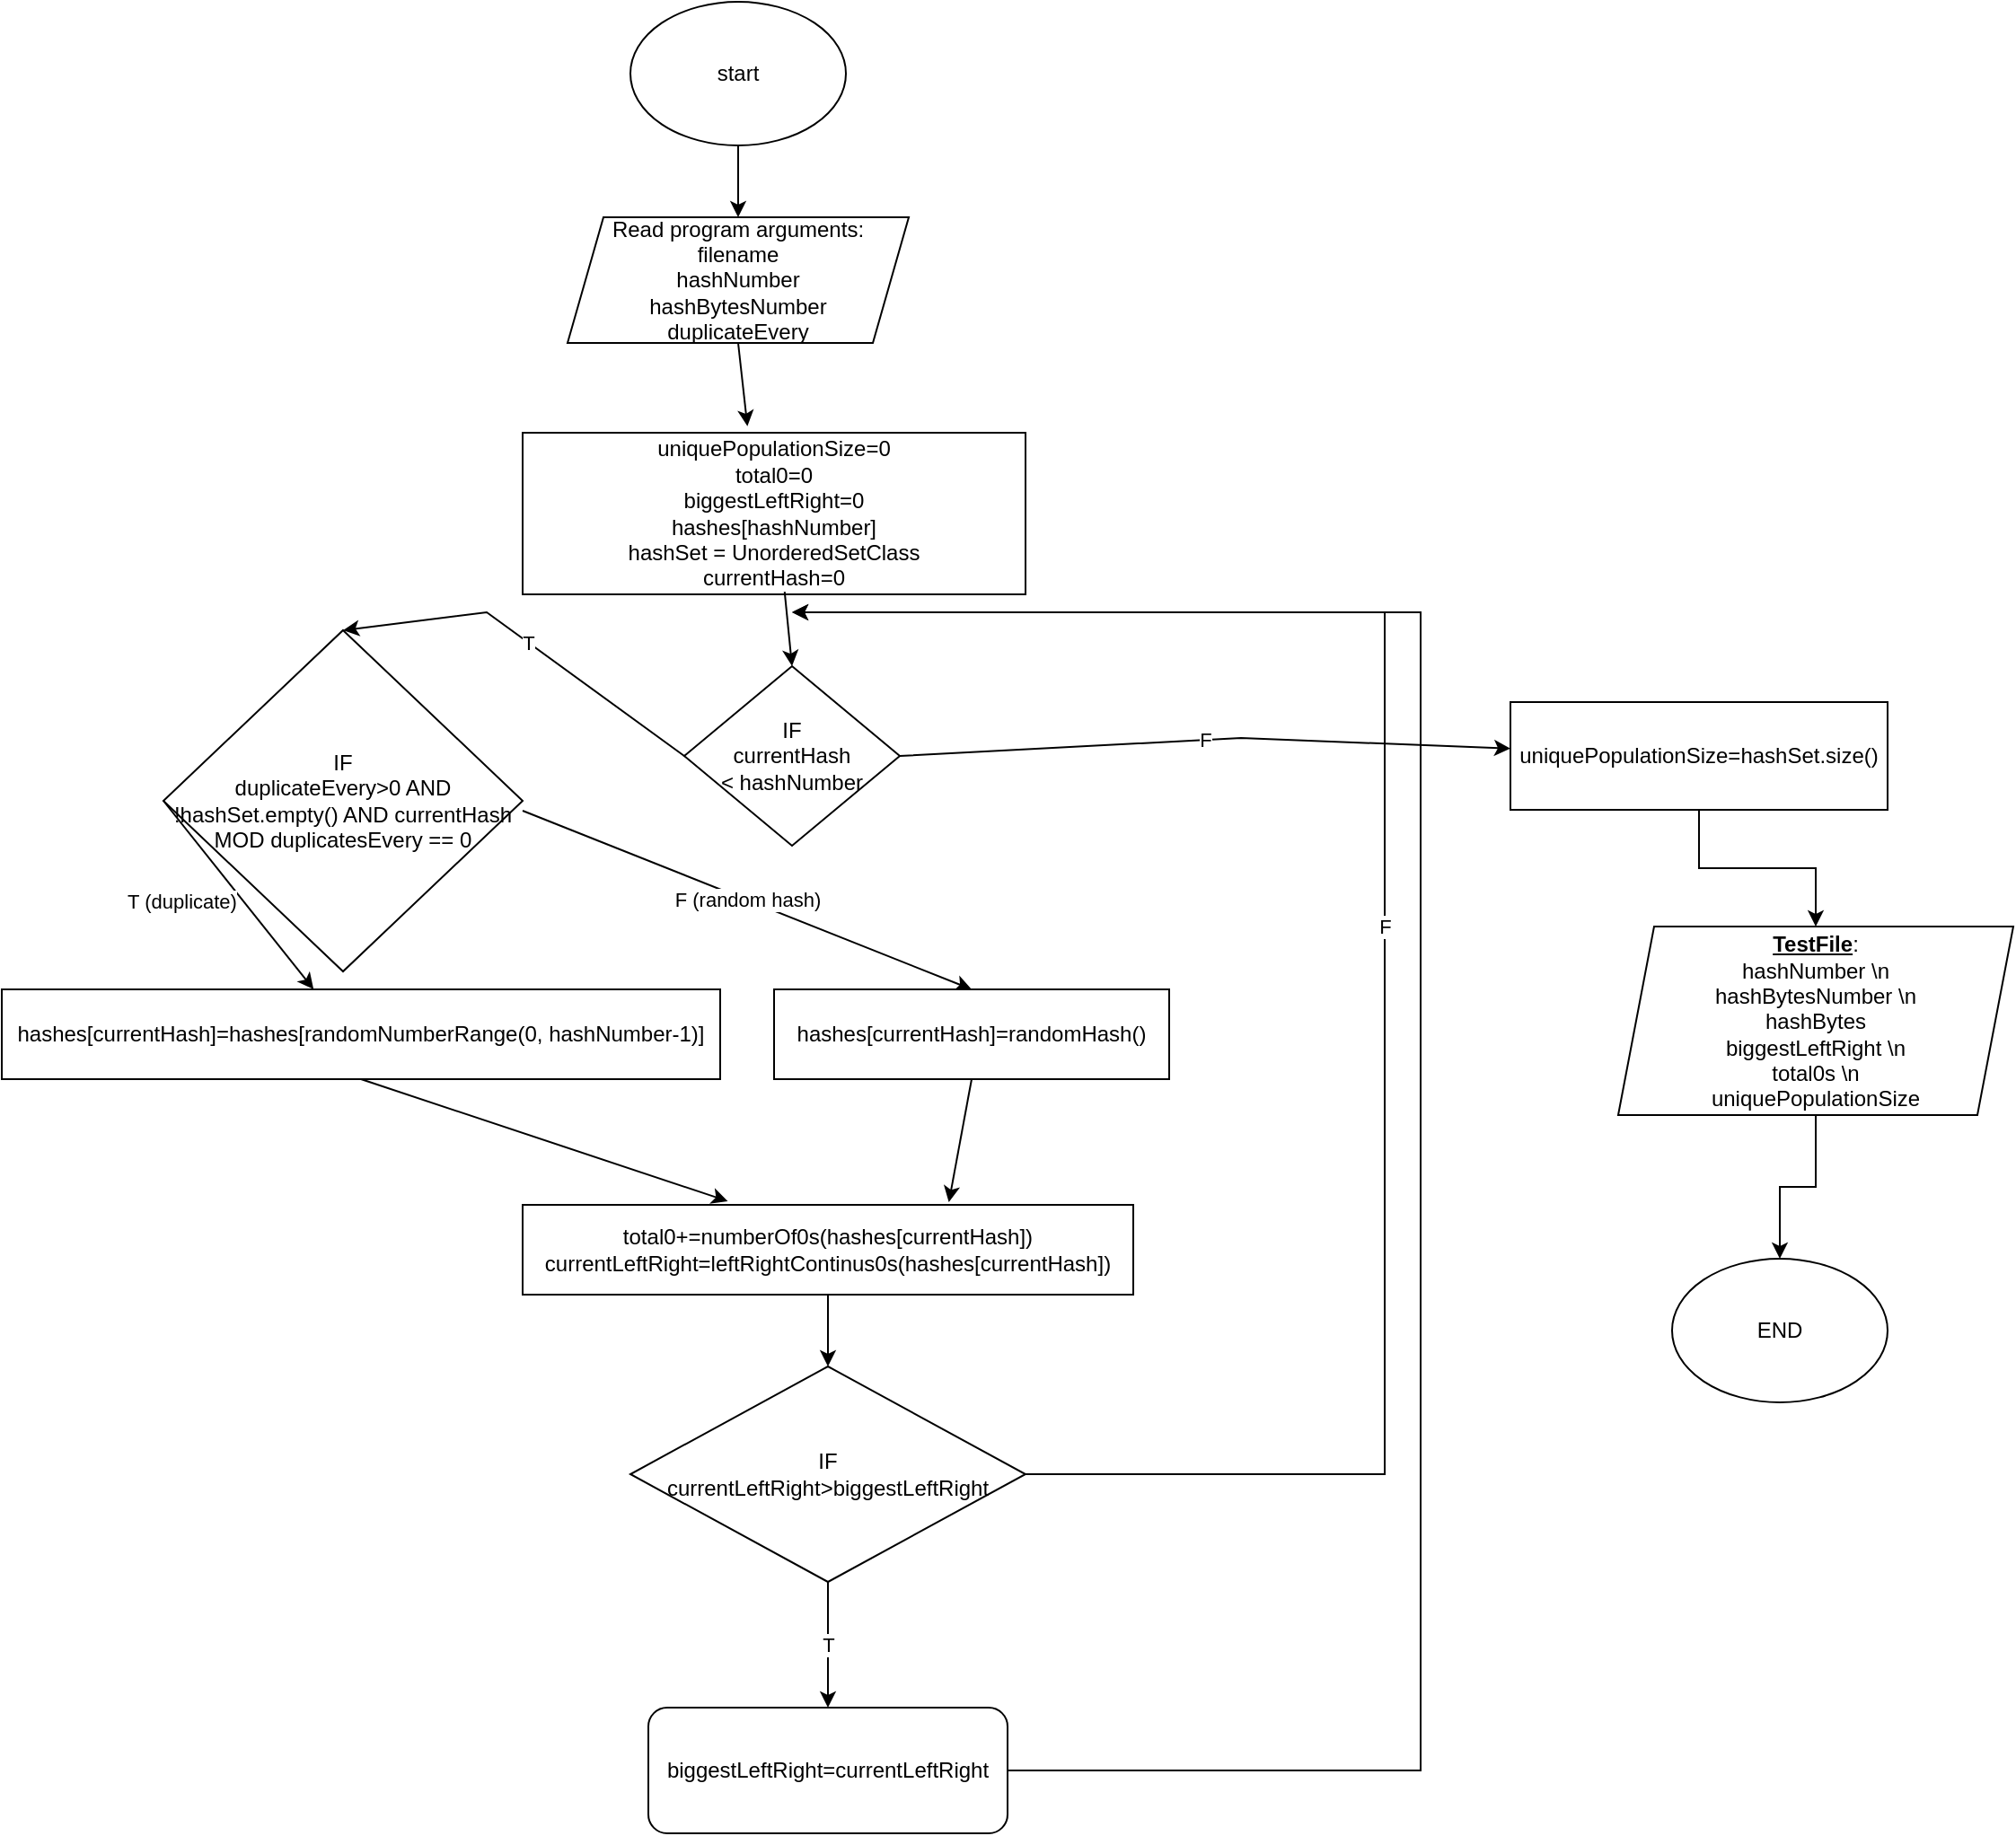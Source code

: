<mxfile version="24.7.5">
  <diagram id="C5RBs43oDa-KdzZeNtuy" name="Page-1">
    <mxGraphModel dx="1195" dy="712" grid="1" gridSize="10" guides="1" tooltips="1" connect="1" arrows="1" fold="1" page="1" pageScale="1" pageWidth="827" pageHeight="1169" math="0" shadow="0">
      <root>
        <mxCell id="WIyWlLk6GJQsqaUBKTNV-0" />
        <mxCell id="WIyWlLk6GJQsqaUBKTNV-1" parent="WIyWlLk6GJQsqaUBKTNV-0" />
        <mxCell id="UNxsUvM44Py1oM30FSkd-0" value="start" style="ellipse;whiteSpace=wrap;html=1;" vertex="1" parent="WIyWlLk6GJQsqaUBKTNV-1">
          <mxGeometry x="350" y="10" width="120" height="80" as="geometry" />
        </mxCell>
        <mxCell id="UNxsUvM44Py1oM30FSkd-1" value="&lt;div&gt;Read program arguments:&lt;/div&gt;filename&lt;div&gt;&lt;span style=&quot;background-color: initial;&quot;&gt;hashNumber&lt;/span&gt;&lt;/div&gt;&lt;div&gt;&lt;span style=&quot;background-color: initial;&quot;&gt;hashBytesNumber&lt;/span&gt;&lt;/div&gt;&lt;div&gt;duplicateEvery&lt;/div&gt;" style="shape=parallelogram;perimeter=parallelogramPerimeter;whiteSpace=wrap;html=1;fixedSize=1;" vertex="1" parent="WIyWlLk6GJQsqaUBKTNV-1">
          <mxGeometry x="315" y="130" width="190" height="70" as="geometry" />
        </mxCell>
        <mxCell id="UNxsUvM44Py1oM30FSkd-3" value="" style="endArrow=classic;html=1;rounded=0;exitX=0.5;exitY=1;exitDx=0;exitDy=0;entryX=0.5;entryY=0;entryDx=0;entryDy=0;" edge="1" parent="WIyWlLk6GJQsqaUBKTNV-1" source="UNxsUvM44Py1oM30FSkd-0" target="UNxsUvM44Py1oM30FSkd-1">
          <mxGeometry width="50" height="50" relative="1" as="geometry">
            <mxPoint x="400" y="400" as="sourcePoint" />
            <mxPoint x="450" y="350" as="targetPoint" />
          </mxGeometry>
        </mxCell>
        <mxCell id="UNxsUvM44Py1oM30FSkd-5" value="uniquePopulationSize=0&lt;div&gt;total0=0&lt;/div&gt;&lt;div&gt;biggestLeftRight=0&lt;/div&gt;&lt;div&gt;hashes[hashNumber]&lt;/div&gt;&lt;div&gt;hashSet = UnorderedSetClass&lt;/div&gt;&lt;div&gt;currentHash=0&lt;/div&gt;" style="rounded=0;whiteSpace=wrap;html=1;" vertex="1" parent="WIyWlLk6GJQsqaUBKTNV-1">
          <mxGeometry x="290" y="250" width="280" height="90" as="geometry" />
        </mxCell>
        <mxCell id="UNxsUvM44Py1oM30FSkd-6" value="" style="endArrow=classic;html=1;rounded=0;exitX=0.5;exitY=1;exitDx=0;exitDy=0;entryX=0.447;entryY=-0.04;entryDx=0;entryDy=0;entryPerimeter=0;" edge="1" parent="WIyWlLk6GJQsqaUBKTNV-1" source="UNxsUvM44Py1oM30FSkd-1" target="UNxsUvM44Py1oM30FSkd-5">
          <mxGeometry width="50" height="50" relative="1" as="geometry">
            <mxPoint x="230" y="280" as="sourcePoint" />
            <mxPoint x="280" y="230" as="targetPoint" />
          </mxGeometry>
        </mxCell>
        <mxCell id="UNxsUvM44Py1oM30FSkd-9" value="IF&lt;div&gt;currentHash&lt;/div&gt;&lt;div&gt;&amp;lt; hashNumber&lt;/div&gt;" style="rhombus;whiteSpace=wrap;html=1;" vertex="1" parent="WIyWlLk6GJQsqaUBKTNV-1">
          <mxGeometry x="380" y="380" width="120" height="100" as="geometry" />
        </mxCell>
        <mxCell id="UNxsUvM44Py1oM30FSkd-10" value="" style="endArrow=classic;html=1;rounded=0;exitX=0.521;exitY=0.984;exitDx=0;exitDy=0;exitPerimeter=0;entryX=0.5;entryY=0;entryDx=0;entryDy=0;" edge="1" parent="WIyWlLk6GJQsqaUBKTNV-1" source="UNxsUvM44Py1oM30FSkd-5" target="UNxsUvM44Py1oM30FSkd-9">
          <mxGeometry width="50" height="50" relative="1" as="geometry">
            <mxPoint x="250" y="420" as="sourcePoint" />
            <mxPoint x="300" y="370" as="targetPoint" />
          </mxGeometry>
        </mxCell>
        <mxCell id="UNxsUvM44Py1oM30FSkd-11" value="F" style="endArrow=classic;html=1;rounded=0;exitX=1;exitY=0.5;exitDx=0;exitDy=0;" edge="1" parent="WIyWlLk6GJQsqaUBKTNV-1" source="UNxsUvM44Py1oM30FSkd-9" target="UNxsUvM44Py1oM30FSkd-33">
          <mxGeometry width="50" height="50" relative="1" as="geometry">
            <mxPoint x="510" y="440" as="sourcePoint" />
            <mxPoint x="680" y="1060" as="targetPoint" />
            <Array as="points">
              <mxPoint x="690" y="420" />
            </Array>
          </mxGeometry>
        </mxCell>
        <mxCell id="UNxsUvM44Py1oM30FSkd-12" value="T" style="endArrow=classic;html=1;rounded=0;exitX=0;exitY=0.5;exitDx=0;exitDy=0;entryX=0.5;entryY=0;entryDx=0;entryDy=0;" edge="1" parent="WIyWlLk6GJQsqaUBKTNV-1" source="UNxsUvM44Py1oM30FSkd-9" target="UNxsUvM44Py1oM30FSkd-13">
          <mxGeometry x="-0.013" width="50" height="50" relative="1" as="geometry">
            <mxPoint x="330" y="440" as="sourcePoint" />
            <mxPoint x="230" y="380" as="targetPoint" />
            <Array as="points">
              <mxPoint x="270" y="350" />
            </Array>
            <mxPoint as="offset" />
          </mxGeometry>
        </mxCell>
        <mxCell id="UNxsUvM44Py1oM30FSkd-13" value="IF&lt;div&gt;duplicateEvery&amp;gt;0 AND !hashSet.empty() AND currentHash MOD duplicatesEvery == 0&lt;/div&gt;" style="rhombus;whiteSpace=wrap;html=1;" vertex="1" parent="WIyWlLk6GJQsqaUBKTNV-1">
          <mxGeometry x="90" y="360" width="200" height="190" as="geometry" />
        </mxCell>
        <mxCell id="UNxsUvM44Py1oM30FSkd-14" value="T (duplicate)" style="endArrow=classic;html=1;rounded=0;exitX=0;exitY=0.5;exitDx=0;exitDy=0;entryX=0.434;entryY=-0.001;entryDx=0;entryDy=0;entryPerimeter=0;" edge="1" parent="WIyWlLk6GJQsqaUBKTNV-1" target="UNxsUvM44Py1oM30FSkd-18">
          <mxGeometry x="-0.266" y="-26" width="50" height="50" relative="1" as="geometry">
            <mxPoint x="90" y="455" as="sourcePoint" />
            <mxPoint x="40" y="530" as="targetPoint" />
            <mxPoint y="1" as="offset" />
          </mxGeometry>
        </mxCell>
        <mxCell id="UNxsUvM44Py1oM30FSkd-15" value="F (random hash)" style="endArrow=classic;html=1;rounded=0;exitX=1;exitY=0.529;exitDx=0;exitDy=0;exitPerimeter=0;entryX=0.5;entryY=0;entryDx=0;entryDy=0;" edge="1" parent="WIyWlLk6GJQsqaUBKTNV-1" source="UNxsUvM44Py1oM30FSkd-13" target="UNxsUvM44Py1oM30FSkd-16">
          <mxGeometry width="50" height="50" relative="1" as="geometry">
            <mxPoint x="340" y="540" as="sourcePoint" />
            <mxPoint x="320" y="540" as="targetPoint" />
          </mxGeometry>
        </mxCell>
        <mxCell id="UNxsUvM44Py1oM30FSkd-16" value="hashes[currentHash]=randomHash()" style="rounded=0;whiteSpace=wrap;html=1;" vertex="1" parent="WIyWlLk6GJQsqaUBKTNV-1">
          <mxGeometry x="430" y="560" width="220" height="50" as="geometry" />
        </mxCell>
        <mxCell id="UNxsUvM44Py1oM30FSkd-18" value="hashes[currentHash]=hashes[randomNumberRange(0, hashNumber-1)]" style="rounded=0;whiteSpace=wrap;html=1;" vertex="1" parent="WIyWlLk6GJQsqaUBKTNV-1">
          <mxGeometry y="560" width="400" height="50" as="geometry" />
        </mxCell>
        <mxCell id="UNxsUvM44Py1oM30FSkd-24" style="edgeStyle=orthogonalEdgeStyle;rounded=0;orthogonalLoop=1;jettySize=auto;html=1;" edge="1" parent="WIyWlLk6GJQsqaUBKTNV-1" source="UNxsUvM44Py1oM30FSkd-19" target="UNxsUvM44Py1oM30FSkd-23">
          <mxGeometry relative="1" as="geometry" />
        </mxCell>
        <mxCell id="UNxsUvM44Py1oM30FSkd-19" value="total0+=numberOf0s(hashes[currentHash])&lt;div&gt;currentLeftRight=leftRightContinus0s(&lt;span style=&quot;background-color: initial;&quot;&gt;hashes[currentHash])&lt;/span&gt;&lt;/div&gt;" style="rounded=0;whiteSpace=wrap;html=1;" vertex="1" parent="WIyWlLk6GJQsqaUBKTNV-1">
          <mxGeometry x="290" y="680" width="340" height="50" as="geometry" />
        </mxCell>
        <mxCell id="UNxsUvM44Py1oM30FSkd-20" value="" style="endArrow=classic;html=1;rounded=0;exitX=0.5;exitY=1;exitDx=0;exitDy=0;entryX=0.336;entryY=-0.041;entryDx=0;entryDy=0;entryPerimeter=0;" edge="1" parent="WIyWlLk6GJQsqaUBKTNV-1" source="UNxsUvM44Py1oM30FSkd-18" target="UNxsUvM44Py1oM30FSkd-19">
          <mxGeometry width="50" height="50" relative="1" as="geometry">
            <mxPoint x="180" y="700" as="sourcePoint" />
            <mxPoint x="230" y="650" as="targetPoint" />
          </mxGeometry>
        </mxCell>
        <mxCell id="UNxsUvM44Py1oM30FSkd-21" value="" style="endArrow=classic;html=1;rounded=0;exitX=0.5;exitY=1;exitDx=0;exitDy=0;entryX=0.698;entryY=-0.029;entryDx=0;entryDy=0;entryPerimeter=0;" edge="1" parent="WIyWlLk6GJQsqaUBKTNV-1" source="UNxsUvM44Py1oM30FSkd-16" target="UNxsUvM44Py1oM30FSkd-19">
          <mxGeometry width="50" height="50" relative="1" as="geometry">
            <mxPoint x="210" y="620" as="sourcePoint" />
            <mxPoint x="360" y="678" as="targetPoint" />
          </mxGeometry>
        </mxCell>
        <mxCell id="UNxsUvM44Py1oM30FSkd-26" value="T" style="edgeStyle=orthogonalEdgeStyle;rounded=0;orthogonalLoop=1;jettySize=auto;html=1;entryX=0.5;entryY=0;entryDx=0;entryDy=0;" edge="1" parent="WIyWlLk6GJQsqaUBKTNV-1" source="UNxsUvM44Py1oM30FSkd-23" target="UNxsUvM44Py1oM30FSkd-25">
          <mxGeometry relative="1" as="geometry">
            <Array as="points">
              <mxPoint x="460" y="920" />
              <mxPoint x="460" y="920" />
            </Array>
          </mxGeometry>
        </mxCell>
        <mxCell id="UNxsUvM44Py1oM30FSkd-32" value="F" style="edgeStyle=orthogonalEdgeStyle;rounded=0;orthogonalLoop=1;jettySize=auto;html=1;" edge="1" parent="WIyWlLk6GJQsqaUBKTNV-1" source="UNxsUvM44Py1oM30FSkd-23">
          <mxGeometry relative="1" as="geometry">
            <mxPoint x="440.0" y="350" as="targetPoint" />
            <Array as="points">
              <mxPoint x="770" y="830" />
              <mxPoint x="770" y="350" />
            </Array>
          </mxGeometry>
        </mxCell>
        <mxCell id="UNxsUvM44Py1oM30FSkd-23" value="IF&lt;div&gt;currentLeftRight&amp;gt;biggestLeftRight&lt;/div&gt;" style="rhombus;whiteSpace=wrap;html=1;" vertex="1" parent="WIyWlLk6GJQsqaUBKTNV-1">
          <mxGeometry x="350" y="770" width="220" height="120" as="geometry" />
        </mxCell>
        <mxCell id="UNxsUvM44Py1oM30FSkd-29" style="edgeStyle=orthogonalEdgeStyle;rounded=0;orthogonalLoop=1;jettySize=auto;html=1;" edge="1" parent="WIyWlLk6GJQsqaUBKTNV-1" source="UNxsUvM44Py1oM30FSkd-25">
          <mxGeometry relative="1" as="geometry">
            <mxPoint x="440.0" y="350" as="targetPoint" />
            <Array as="points">
              <mxPoint x="790" y="350" />
            </Array>
          </mxGeometry>
        </mxCell>
        <mxCell id="UNxsUvM44Py1oM30FSkd-25" value="biggestLeftRight=currentLeftRight" style="rounded=1;whiteSpace=wrap;html=1;" vertex="1" parent="WIyWlLk6GJQsqaUBKTNV-1">
          <mxGeometry x="360" y="960" width="200" height="70" as="geometry" />
        </mxCell>
        <mxCell id="UNxsUvM44Py1oM30FSkd-38" style="edgeStyle=orthogonalEdgeStyle;rounded=0;orthogonalLoop=1;jettySize=auto;html=1;entryX=0.5;entryY=0;entryDx=0;entryDy=0;" edge="1" parent="WIyWlLk6GJQsqaUBKTNV-1" source="UNxsUvM44Py1oM30FSkd-33" target="UNxsUvM44Py1oM30FSkd-34">
          <mxGeometry relative="1" as="geometry" />
        </mxCell>
        <mxCell id="UNxsUvM44Py1oM30FSkd-33" value="uniquePopulationSize=hashSet.size()" style="rounded=0;whiteSpace=wrap;html=1;" vertex="1" parent="WIyWlLk6GJQsqaUBKTNV-1">
          <mxGeometry x="840" y="400" width="210" height="60" as="geometry" />
        </mxCell>
        <mxCell id="UNxsUvM44Py1oM30FSkd-36" style="edgeStyle=orthogonalEdgeStyle;rounded=0;orthogonalLoop=1;jettySize=auto;html=1;" edge="1" parent="WIyWlLk6GJQsqaUBKTNV-1" source="UNxsUvM44Py1oM30FSkd-34" target="UNxsUvM44Py1oM30FSkd-35">
          <mxGeometry relative="1" as="geometry" />
        </mxCell>
        <mxCell id="UNxsUvM44Py1oM30FSkd-34" value="&lt;b&gt;&lt;u&gt;TestFile&lt;/u&gt;&lt;/b&gt;:&lt;div&gt;hashNumber \n&lt;/div&gt;&lt;div&gt;hashBytesNumber \n&lt;/div&gt;&lt;div&gt;hashBytes&lt;/div&gt;&lt;div&gt;&lt;div&gt;biggestLeftRight \n&lt;/div&gt;&lt;/div&gt;&lt;div&gt;total0s \n&lt;/div&gt;&lt;div&gt;uniquePopulationSize&lt;br&gt;&lt;/div&gt;" style="shape=parallelogram;perimeter=parallelogramPerimeter;whiteSpace=wrap;html=1;fixedSize=1;" vertex="1" parent="WIyWlLk6GJQsqaUBKTNV-1">
          <mxGeometry x="900" y="525" width="220" height="105" as="geometry" />
        </mxCell>
        <mxCell id="UNxsUvM44Py1oM30FSkd-35" value="END" style="ellipse;whiteSpace=wrap;html=1;" vertex="1" parent="WIyWlLk6GJQsqaUBKTNV-1">
          <mxGeometry x="930" y="710" width="120" height="80" as="geometry" />
        </mxCell>
      </root>
    </mxGraphModel>
  </diagram>
</mxfile>
